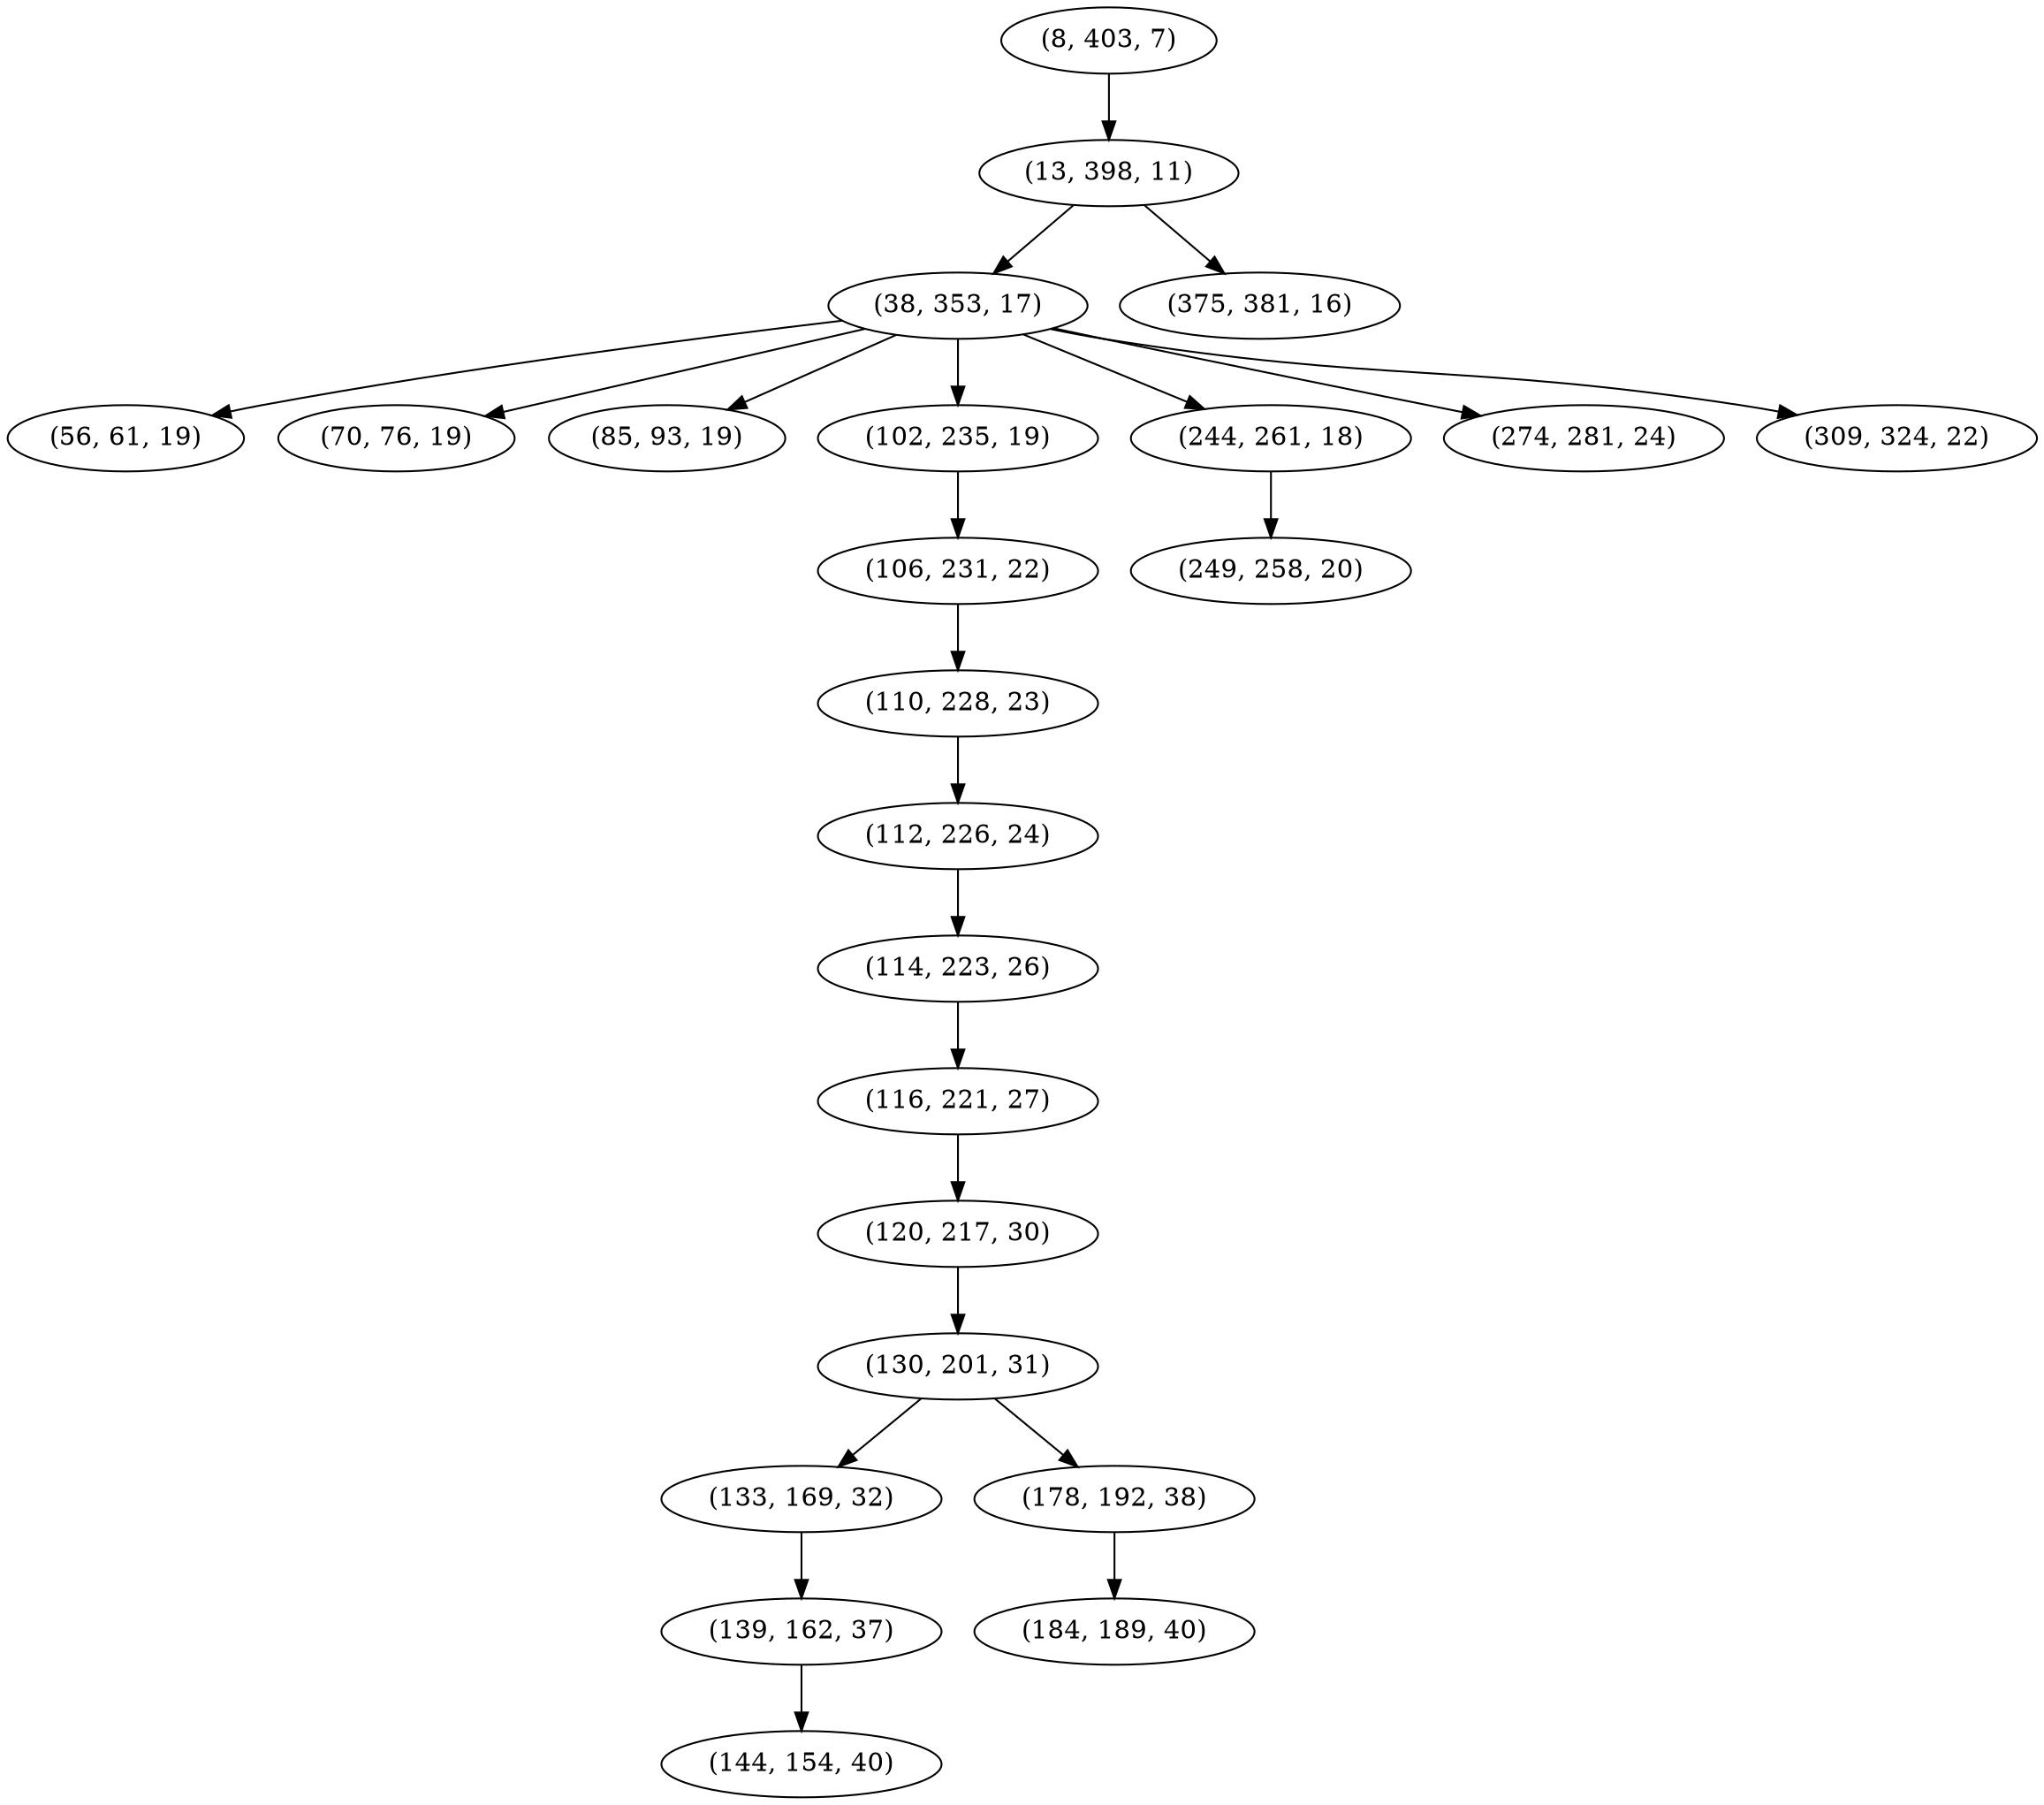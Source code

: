 digraph tree {
    "(8, 403, 7)";
    "(13, 398, 11)";
    "(38, 353, 17)";
    "(56, 61, 19)";
    "(70, 76, 19)";
    "(85, 93, 19)";
    "(102, 235, 19)";
    "(106, 231, 22)";
    "(110, 228, 23)";
    "(112, 226, 24)";
    "(114, 223, 26)";
    "(116, 221, 27)";
    "(120, 217, 30)";
    "(130, 201, 31)";
    "(133, 169, 32)";
    "(139, 162, 37)";
    "(144, 154, 40)";
    "(178, 192, 38)";
    "(184, 189, 40)";
    "(244, 261, 18)";
    "(249, 258, 20)";
    "(274, 281, 24)";
    "(309, 324, 22)";
    "(375, 381, 16)";
    "(8, 403, 7)" -> "(13, 398, 11)";
    "(13, 398, 11)" -> "(38, 353, 17)";
    "(13, 398, 11)" -> "(375, 381, 16)";
    "(38, 353, 17)" -> "(56, 61, 19)";
    "(38, 353, 17)" -> "(70, 76, 19)";
    "(38, 353, 17)" -> "(85, 93, 19)";
    "(38, 353, 17)" -> "(102, 235, 19)";
    "(38, 353, 17)" -> "(244, 261, 18)";
    "(38, 353, 17)" -> "(274, 281, 24)";
    "(38, 353, 17)" -> "(309, 324, 22)";
    "(102, 235, 19)" -> "(106, 231, 22)";
    "(106, 231, 22)" -> "(110, 228, 23)";
    "(110, 228, 23)" -> "(112, 226, 24)";
    "(112, 226, 24)" -> "(114, 223, 26)";
    "(114, 223, 26)" -> "(116, 221, 27)";
    "(116, 221, 27)" -> "(120, 217, 30)";
    "(120, 217, 30)" -> "(130, 201, 31)";
    "(130, 201, 31)" -> "(133, 169, 32)";
    "(130, 201, 31)" -> "(178, 192, 38)";
    "(133, 169, 32)" -> "(139, 162, 37)";
    "(139, 162, 37)" -> "(144, 154, 40)";
    "(178, 192, 38)" -> "(184, 189, 40)";
    "(244, 261, 18)" -> "(249, 258, 20)";
}
